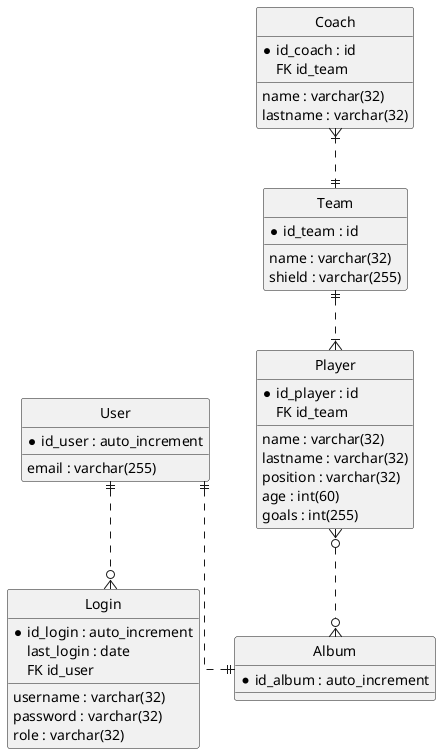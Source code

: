 @startuml
hide circle
skinparam linetype ortho

entity "User" as user {
  *id_user : auto_increment
  email : varchar(255)
}

entity "Login" as login {
  *id_login : auto_increment
  username : varchar(32)
  password : varchar(32)
  role : varchar(32)
  last_login : date
  FK id_user
}

entity "Album" as album {
  *id_album : auto_increment
}

entity "Team" as team {
  *id_team : id
  name : varchar(32)
  shield : varchar(255)
}

entity "Coach" as coach {
  *id_coach : id
  name : varchar(32)
  lastname : varchar(32)
  FK id_team
}

entity "Player" as player {
  *id_player : id
  name : varchar(32)
  lastname : varchar(32)
  position : varchar(32)
  age : int(60)
  goals : int(255)
  FK id_team
}

user||..o{login
user||..||album
player}o..o{album
team||..|{player
coach}|..||team
@enduml
